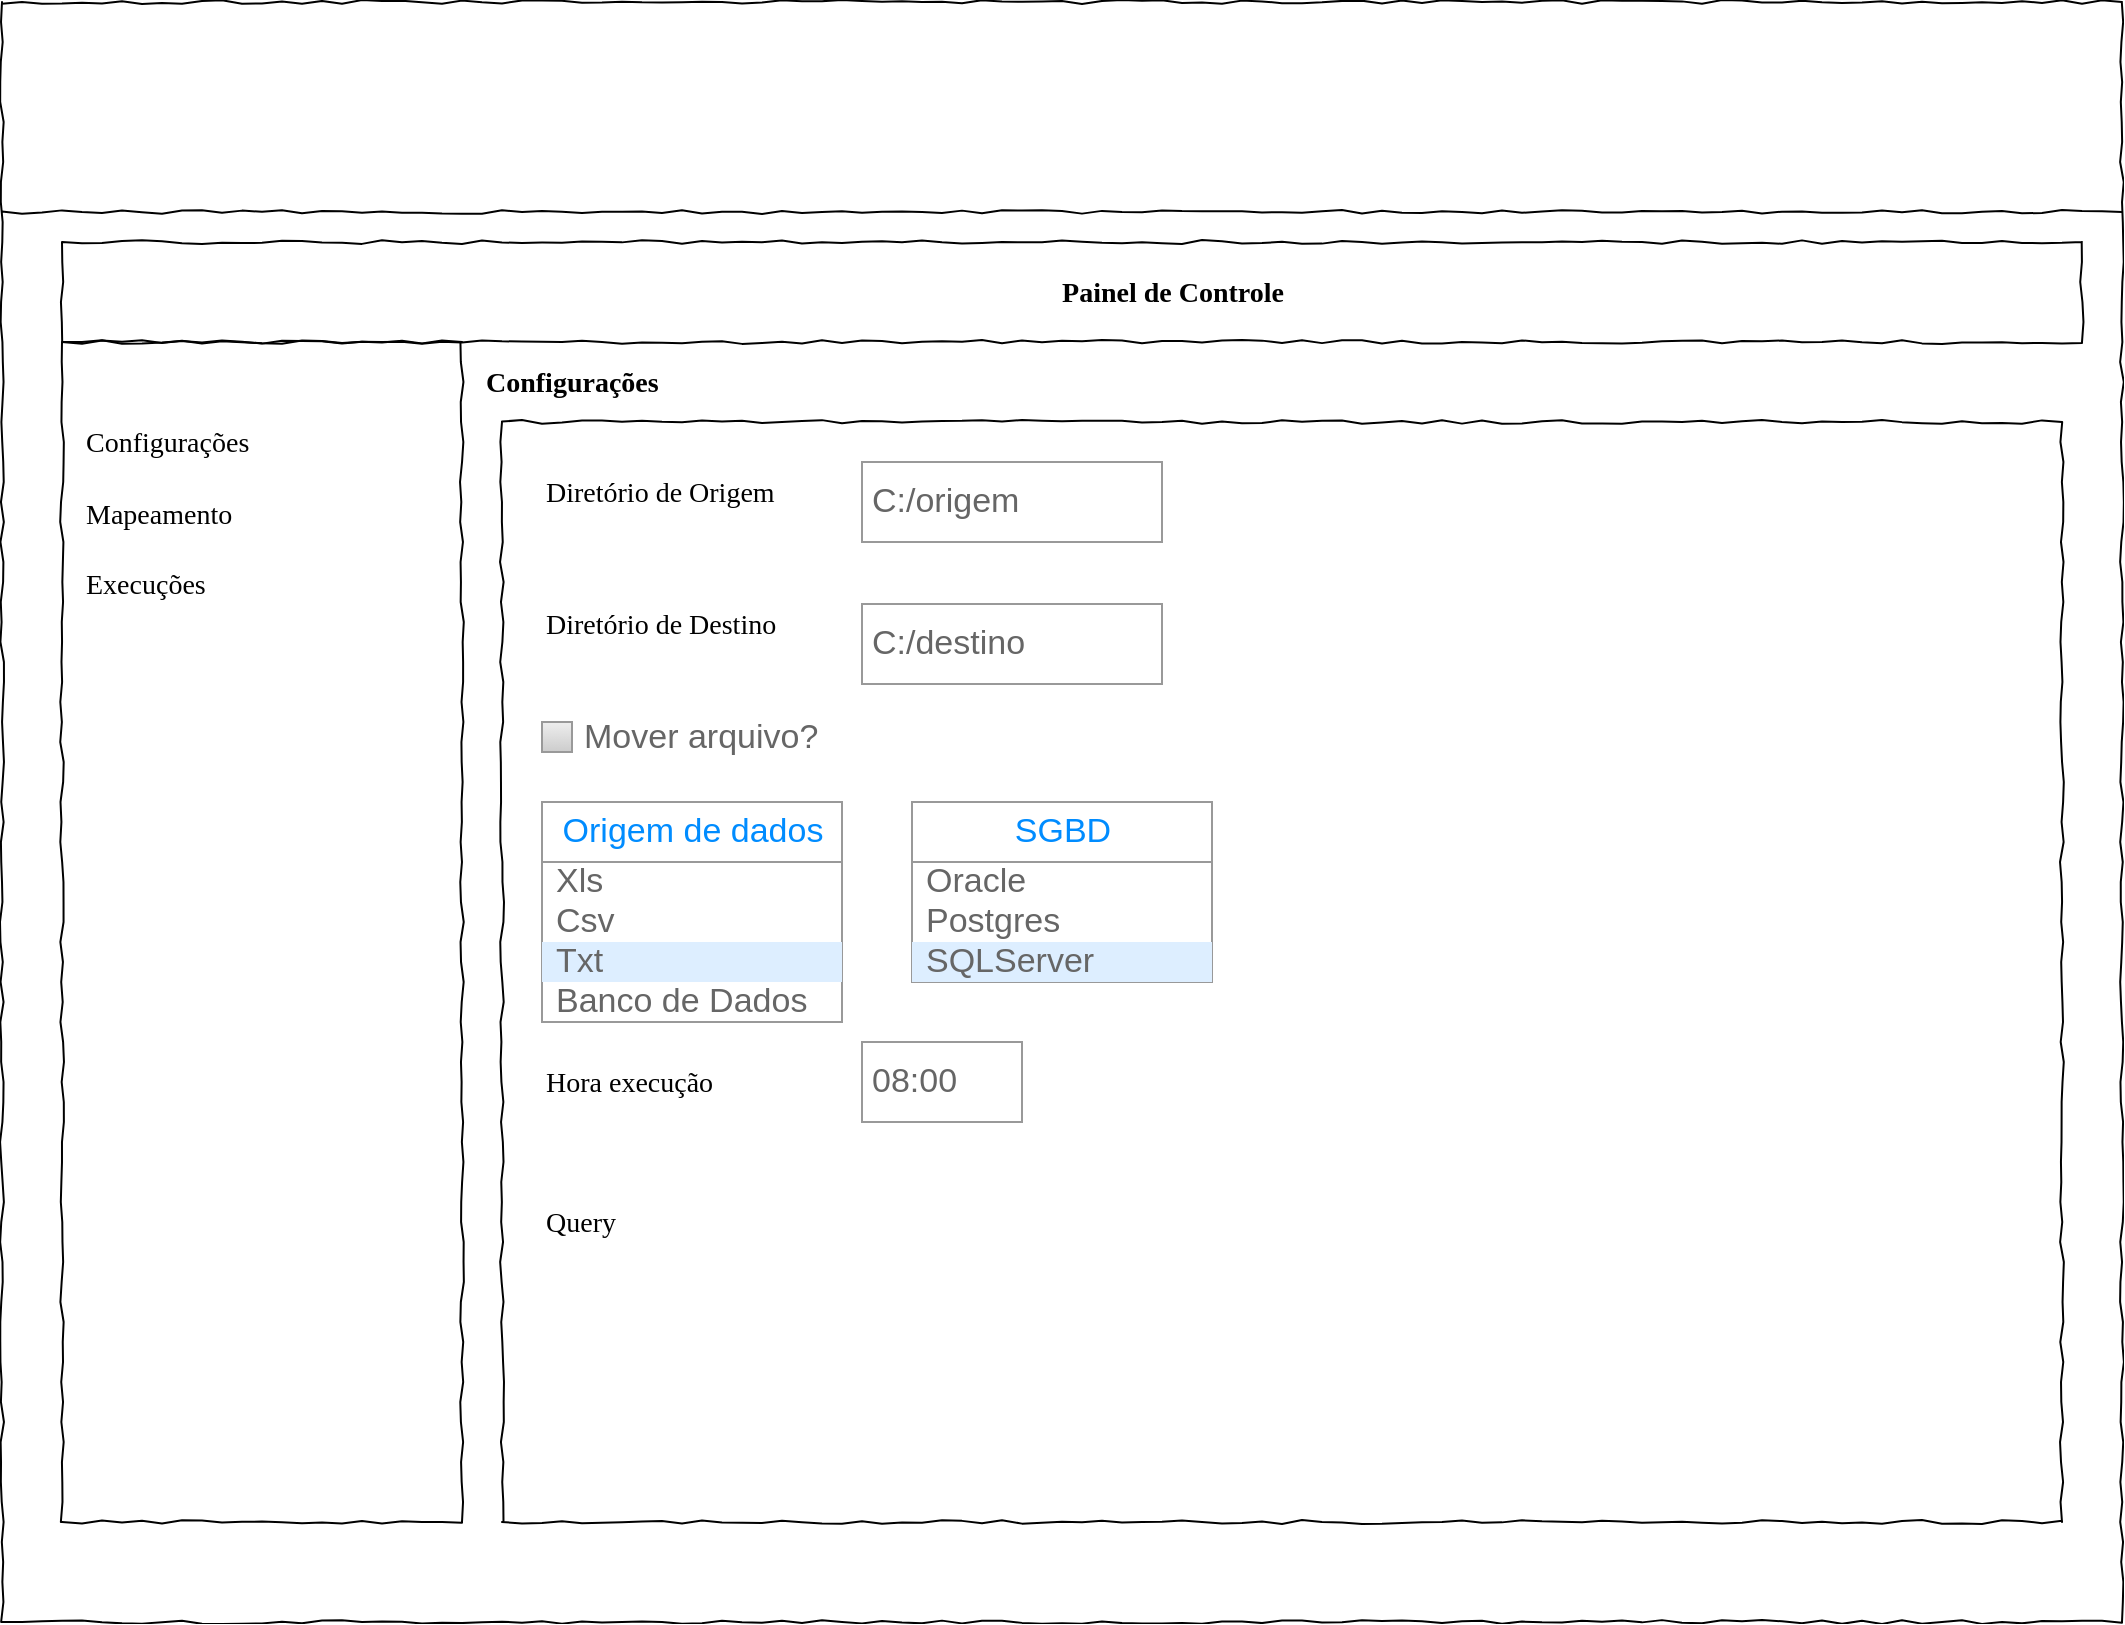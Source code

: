 <mxfile version="13.6.6" type="github">
  <diagram name="Page-1" id="03018318-947c-dd8e-b7a3-06fadd420f32">
    <mxGraphModel dx="415" dy="1148" grid="1" gridSize="10" guides="1" tooltips="1" connect="1" arrows="1" fold="1" page="1" pageScale="1" pageWidth="1100" pageHeight="850" background="#ffffff" math="0" shadow="0">
      <root>
        <mxCell id="0" />
        <mxCell id="1" parent="0" />
        <mxCell id="677b7b8949515195-1" value="" style="whiteSpace=wrap;html=1;rounded=0;shadow=0;labelBackgroundColor=none;strokeColor=#000000;strokeWidth=1;fillColor=none;fontFamily=Verdana;fontSize=12;fontColor=#000000;align=center;comic=1;" parent="1" vertex="1">
          <mxGeometry y="40" width="1060" height="810" as="geometry" />
        </mxCell>
        <mxCell id="677b7b8949515195-8" value="" style="whiteSpace=wrap;html=1;rounded=0;shadow=0;labelBackgroundColor=none;strokeWidth=1;fillColor=none;fontFamily=Verdana;fontSize=12;align=center;comic=1;" parent="1" vertex="1">
          <mxGeometry x="30" y="210" width="200" height="590" as="geometry" />
        </mxCell>
        <mxCell id="677b7b8949515195-9" value="" style="line;strokeWidth=1;html=1;rounded=0;shadow=0;labelBackgroundColor=none;fillColor=none;fontFamily=Verdana;fontSize=14;fontColor=#000000;align=center;comic=1;" parent="1" vertex="1">
          <mxGeometry y="140" width="1060" height="10" as="geometry" />
        </mxCell>
        <mxCell id="677b7b8949515195-10" value="" style="whiteSpace=wrap;html=1;rounded=0;shadow=0;labelBackgroundColor=none;strokeWidth=1;fillColor=none;fontFamily=Verdana;fontSize=12;align=center;comic=1;" parent="1" vertex="1">
          <mxGeometry x="30" y="160" width="1010" height="50" as="geometry" />
        </mxCell>
        <mxCell id="677b7b8949515195-11" value="Configurações&amp;nbsp;" style="text;html=1;points=[];align=left;verticalAlign=top;spacingTop=-4;fontSize=14;fontFamily=Verdana;fontStyle=1" parent="1" vertex="1">
          <mxGeometry x="240" y="220" width="230" height="55" as="geometry" />
        </mxCell>
        <mxCell id="677b7b8949515195-12" value="Painel de Controle" style="text;html=1;points=[];align=center;verticalAlign=top;spacingTop=-4;fontSize=14;fontFamily=Verdana;fontStyle=1" parent="1" vertex="1">
          <mxGeometry x="390" y="175" width="390" height="20" as="geometry" />
        </mxCell>
        <mxCell id="677b7b8949515195-26" value="" style="whiteSpace=wrap;html=1;rounded=0;shadow=0;labelBackgroundColor=none;strokeWidth=1;fillColor=none;fontFamily=Verdana;fontSize=12;align=center;comic=1;" parent="1" vertex="1">
          <mxGeometry x="250" y="250" width="780" height="550" as="geometry" />
        </mxCell>
        <mxCell id="677b7b8949515195-27" value="Configurações&amp;nbsp;" style="text;html=1;points=[];align=left;verticalAlign=top;spacingTop=-4;fontSize=14;fontFamily=Verdana" parent="1" vertex="1">
          <mxGeometry x="40" y="250" width="170" height="20" as="geometry" />
        </mxCell>
        <mxCell id="677b7b8949515195-28" value="Mapeamento" style="text;html=1;points=[];align=left;verticalAlign=top;spacingTop=-4;fontSize=14;fontFamily=Verdana" parent="1" vertex="1">
          <mxGeometry x="40" y="286" width="170" height="20" as="geometry" />
        </mxCell>
        <mxCell id="677b7b8949515195-29" value="Execuções&amp;nbsp;" style="text;html=1;points=[];align=left;verticalAlign=top;spacingTop=-4;fontSize=14;fontFamily=Verdana" parent="1" vertex="1">
          <mxGeometry x="40" y="321" width="170" height="20" as="geometry" />
        </mxCell>
        <mxCell id="oYdHYf_mz_Uk3pocAltX-6" value="C:/origem" style="strokeWidth=1;shadow=0;dashed=0;align=center;html=1;shape=mxgraph.mockup.forms.pwField;strokeColor=#999999;mainText=;align=left;fontColor=#666666;fontSize=17;spacingLeft=3;" parent="1" vertex="1">
          <mxGeometry x="430" y="270" width="150" height="40" as="geometry" />
        </mxCell>
        <object label="Diretório de Origem" id="oYdHYf_mz_Uk3pocAltX-7">
          <mxCell style="text;html=1;points=[];align=left;verticalAlign=top;spacingTop=-4;fontSize=14;fontFamily=Verdana" parent="1" vertex="1">
            <mxGeometry x="270" y="275" width="170" height="45" as="geometry" />
          </mxCell>
        </object>
        <object label="Diretório de Destino" id="oYdHYf_mz_Uk3pocAltX-8">
          <mxCell style="text;html=1;points=[];align=left;verticalAlign=top;spacingTop=-4;fontSize=14;fontFamily=Verdana" parent="1" vertex="1">
            <mxGeometry x="270" y="341" width="170" height="45" as="geometry" />
          </mxCell>
        </object>
        <mxCell id="oYdHYf_mz_Uk3pocAltX-9" value="C:/destino" style="strokeWidth=1;shadow=0;dashed=0;align=center;html=1;shape=mxgraph.mockup.forms.pwField;strokeColor=#999999;mainText=;align=left;fontColor=#666666;fontSize=17;spacingLeft=3;" parent="1" vertex="1">
          <mxGeometry x="430" y="341" width="150" height="40" as="geometry" />
        </mxCell>
        <object label="Mover arquivo?" id="oYdHYf_mz_Uk3pocAltX-10">
          <mxCell style="strokeWidth=1;shadow=0;dashed=0;align=center;html=1;shape=mxgraph.mockup.forms.rrect;rSize=0;fillColor=#eeeeee;strokeColor=#999999;gradientColor=#cccccc;align=left;spacingLeft=4;fontSize=17;fontColor=#666666;labelPosition=right;" parent="1" vertex="1">
            <mxGeometry x="270" y="400" width="15" height="15" as="geometry" />
          </mxCell>
        </object>
        <mxCell id="oYdHYf_mz_Uk3pocAltX-14" value="" style="strokeWidth=1;shadow=0;dashed=0;align=center;html=1;shape=mxgraph.mockup.forms.rrect;rSize=0;strokeColor=#999999;fillColor=#ffffff;" parent="1" vertex="1">
          <mxGeometry x="270" y="440" width="150" height="110" as="geometry" />
        </mxCell>
        <mxCell id="oYdHYf_mz_Uk3pocAltX-15" value="Origem de dados" style="strokeWidth=1;shadow=0;dashed=0;align=center;html=1;shape=mxgraph.mockup.forms.rrect;rSize=0;strokeColor=#999999;fontColor=#008cff;fontSize=17;fillColor=#ffffff;resizeWidth=1;" parent="oYdHYf_mz_Uk3pocAltX-14" vertex="1">
          <mxGeometry width="150" height="30" relative="1" as="geometry" />
        </mxCell>
        <mxCell id="oYdHYf_mz_Uk3pocAltX-16" value="Xls" style="strokeWidth=1;shadow=0;dashed=0;align=center;html=1;shape=mxgraph.mockup.forms.anchor;fontSize=17;fontColor=#666666;align=left;spacingLeft=5;resizeWidth=1;" parent="oYdHYf_mz_Uk3pocAltX-14" vertex="1">
          <mxGeometry width="150" height="20" relative="1" as="geometry">
            <mxPoint y="30" as="offset" />
          </mxGeometry>
        </mxCell>
        <mxCell id="oYdHYf_mz_Uk3pocAltX-17" value="Csv" style="strokeWidth=1;shadow=0;dashed=0;align=center;html=1;shape=mxgraph.mockup.forms.anchor;fontSize=17;fontColor=#666666;align=left;spacingLeft=5;resizeWidth=1;" parent="oYdHYf_mz_Uk3pocAltX-14" vertex="1">
          <mxGeometry width="150" height="20" relative="1" as="geometry">
            <mxPoint y="50" as="offset" />
          </mxGeometry>
        </mxCell>
        <mxCell id="oYdHYf_mz_Uk3pocAltX-18" value="Txt" style="strokeWidth=1;shadow=0;dashed=0;align=center;html=1;shape=mxgraph.mockup.forms.rrect;rSize=0;fontSize=17;fontColor=#666666;align=left;spacingLeft=5;fillColor=#ddeeff;strokeColor=none;resizeWidth=1;" parent="oYdHYf_mz_Uk3pocAltX-14" vertex="1">
          <mxGeometry width="150" height="20" relative="1" as="geometry">
            <mxPoint y="70" as="offset" />
          </mxGeometry>
        </mxCell>
        <mxCell id="oYdHYf_mz_Uk3pocAltX-19" value="Banco de Dados" style="strokeWidth=1;shadow=0;dashed=0;align=center;html=1;shape=mxgraph.mockup.forms.anchor;fontSize=17;fontColor=#666666;align=left;spacingLeft=5;resizeWidth=1;" parent="oYdHYf_mz_Uk3pocAltX-14" vertex="1">
          <mxGeometry width="150" height="20" relative="1" as="geometry">
            <mxPoint y="90" as="offset" />
          </mxGeometry>
        </mxCell>
        <object label="Hora execução&amp;nbsp;" id="oYdHYf_mz_Uk3pocAltX-20">
          <mxCell style="text;html=1;points=[];align=left;verticalAlign=top;spacingTop=-4;fontSize=14;fontFamily=Verdana" parent="1" vertex="1">
            <mxGeometry x="270" y="570" width="170" height="45" as="geometry" />
          </mxCell>
        </object>
        <mxCell id="oYdHYf_mz_Uk3pocAltX-21" value="08:00" style="strokeWidth=1;shadow=0;dashed=0;align=center;html=1;shape=mxgraph.mockup.forms.pwField;strokeColor=#999999;mainText=;align=left;fontColor=#666666;fontSize=17;spacingLeft=3;" parent="1" vertex="1">
          <mxGeometry x="430" y="560" width="80" height="40" as="geometry" />
        </mxCell>
        <mxCell id="oYdHYf_mz_Uk3pocAltX-22" value="" style="strokeWidth=1;shadow=0;dashed=0;align=center;html=1;shape=mxgraph.mockup.forms.rrect;rSize=0;strokeColor=#999999;fillColor=#ffffff;" parent="1" vertex="1">
          <mxGeometry x="455" y="440" width="150" height="90" as="geometry" />
        </mxCell>
        <mxCell id="oYdHYf_mz_Uk3pocAltX-23" value="SGBD" style="strokeWidth=1;shadow=0;dashed=0;align=center;html=1;shape=mxgraph.mockup.forms.rrect;rSize=0;strokeColor=#999999;fontColor=#008cff;fontSize=17;fillColor=#ffffff;resizeWidth=1;" parent="oYdHYf_mz_Uk3pocAltX-22" vertex="1">
          <mxGeometry width="150" height="30" relative="1" as="geometry" />
        </mxCell>
        <mxCell id="oYdHYf_mz_Uk3pocAltX-24" value="Oracle" style="strokeWidth=1;shadow=0;dashed=0;align=center;html=1;shape=mxgraph.mockup.forms.anchor;fontSize=17;fontColor=#666666;align=left;spacingLeft=5;resizeWidth=1;" parent="oYdHYf_mz_Uk3pocAltX-22" vertex="1">
          <mxGeometry width="150" height="20" relative="1" as="geometry">
            <mxPoint y="30" as="offset" />
          </mxGeometry>
        </mxCell>
        <mxCell id="oYdHYf_mz_Uk3pocAltX-25" value="Postgres" style="strokeWidth=1;shadow=0;dashed=0;align=center;html=1;shape=mxgraph.mockup.forms.anchor;fontSize=17;fontColor=#666666;align=left;spacingLeft=5;resizeWidth=1;" parent="oYdHYf_mz_Uk3pocAltX-22" vertex="1">
          <mxGeometry width="150" height="20" relative="1" as="geometry">
            <mxPoint y="50" as="offset" />
          </mxGeometry>
        </mxCell>
        <mxCell id="oYdHYf_mz_Uk3pocAltX-26" value="SQLServer" style="strokeWidth=1;shadow=0;dashed=0;align=center;html=1;shape=mxgraph.mockup.forms.rrect;rSize=0;fontSize=17;fontColor=#666666;align=left;spacingLeft=5;fillColor=#ddeeff;strokeColor=none;resizeWidth=1;" parent="oYdHYf_mz_Uk3pocAltX-22" vertex="1">
          <mxGeometry width="150" height="20" relative="1" as="geometry">
            <mxPoint y="70" as="offset" />
          </mxGeometry>
        </mxCell>
        <object label="Query" id="ldl7UTo84l_oOs6AeaoS-1">
          <mxCell style="text;html=1;points=[];align=left;verticalAlign=top;spacingTop=-4;fontSize=14;fontFamily=Verdana" vertex="1" parent="1">
            <mxGeometry x="270" y="640" width="170" height="45" as="geometry" />
          </mxCell>
        </object>
      </root>
    </mxGraphModel>
  </diagram>
</mxfile>
